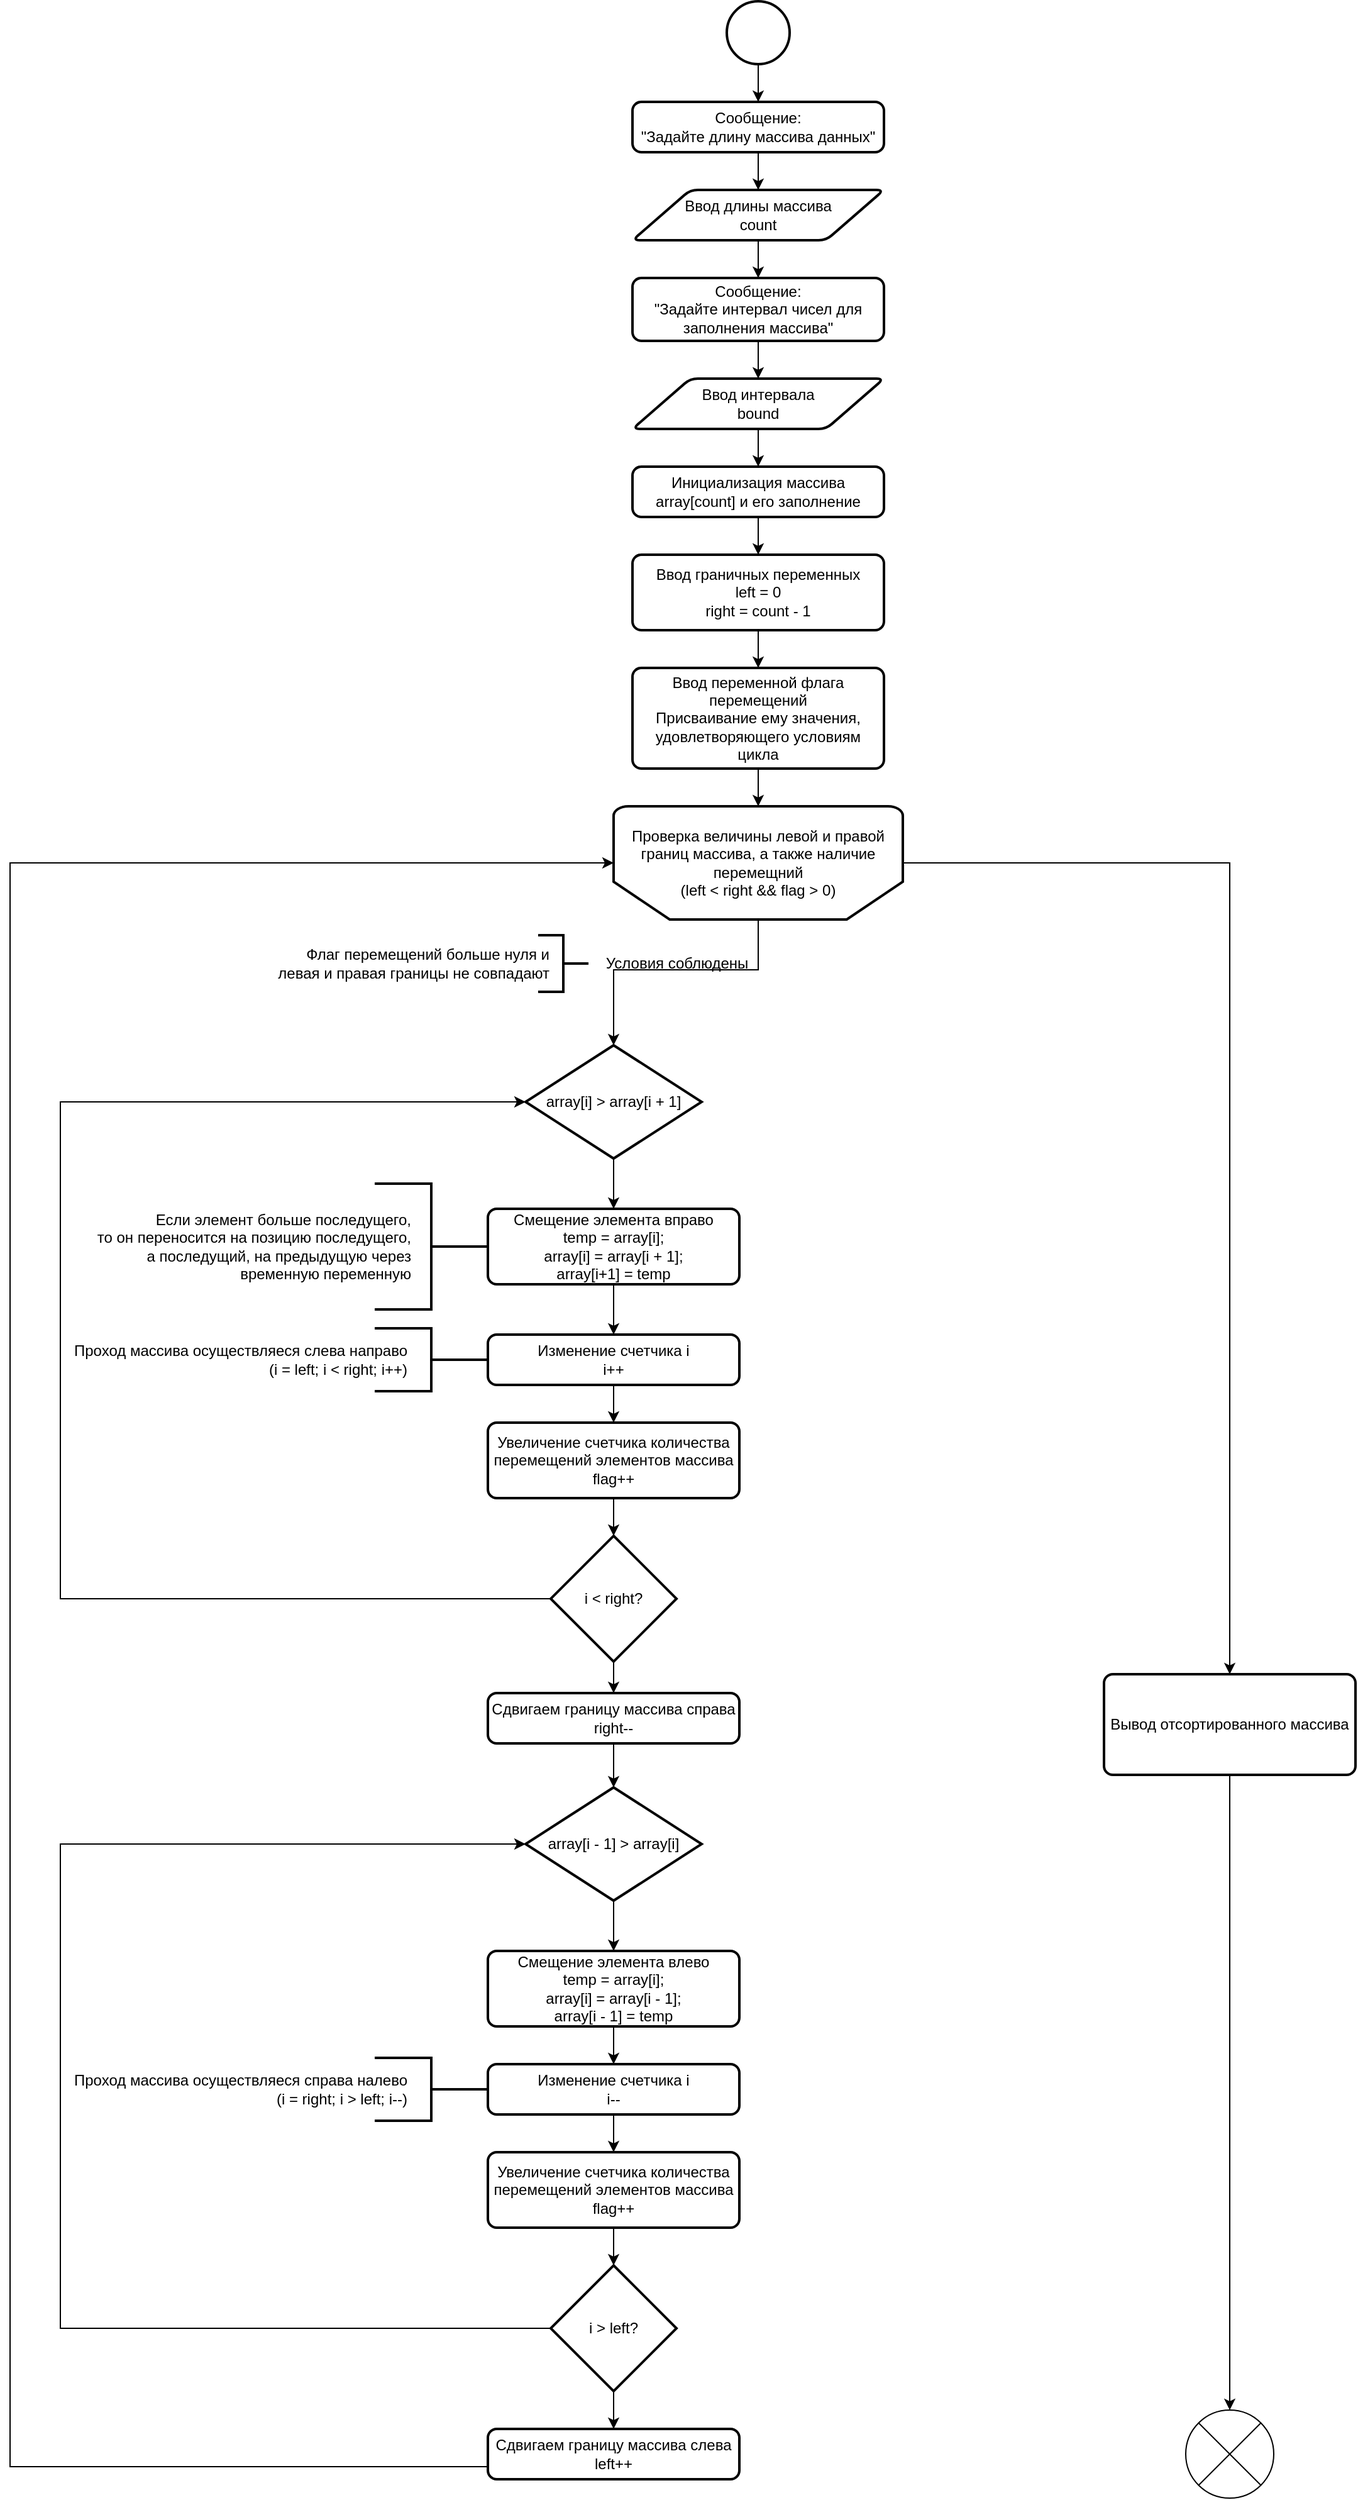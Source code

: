 <mxfile version="28.1.2">
  <diagram name="Страница — 1" id="BjMsGFofKaV-3vp28UVl">
    <mxGraphModel dx="4591" dy="5005" grid="1" gridSize="10" guides="1" tooltips="1" connect="1" arrows="1" fold="1" page="1" pageScale="1" pageWidth="1654" pageHeight="2336" math="0" shadow="0">
      <root>
        <mxCell id="0" />
        <mxCell id="1" parent="0" />
        <mxCell id="FA9FgQIWrgte8bPHiNqD-3" style="edgeStyle=orthogonalEdgeStyle;rounded=0;orthogonalLoop=1;jettySize=auto;html=1;exitX=0.5;exitY=1;exitDx=0;exitDy=0;exitPerimeter=0;entryX=0.5;entryY=0;entryDx=0;entryDy=0;" edge="1" parent="1" source="FA9FgQIWrgte8bPHiNqD-1" target="FA9FgQIWrgte8bPHiNqD-2">
          <mxGeometry relative="1" as="geometry" />
        </mxCell>
        <mxCell id="FA9FgQIWrgte8bPHiNqD-1" value="" style="strokeWidth=2;html=1;shape=mxgraph.flowchart.start_2;whiteSpace=wrap;" vertex="1" parent="1">
          <mxGeometry x="840" y="-2210" width="50" height="50" as="geometry" />
        </mxCell>
        <mxCell id="FA9FgQIWrgte8bPHiNqD-70" style="edgeStyle=orthogonalEdgeStyle;rounded=0;orthogonalLoop=1;jettySize=auto;html=1;exitX=0.5;exitY=1;exitDx=0;exitDy=0;entryX=0.5;entryY=0;entryDx=0;entryDy=0;" edge="1" parent="1" source="FA9FgQIWrgte8bPHiNqD-2" target="FA9FgQIWrgte8bPHiNqD-5">
          <mxGeometry relative="1" as="geometry" />
        </mxCell>
        <mxCell id="FA9FgQIWrgte8bPHiNqD-2" value="Сообщение:&lt;div&gt;&quot;Задайте длину массива данных&quot;&lt;/div&gt;" style="rounded=1;whiteSpace=wrap;html=1;absoluteArcSize=1;arcSize=14;strokeWidth=2;" vertex="1" parent="1">
          <mxGeometry x="765" y="-2130" width="200" height="40" as="geometry" />
        </mxCell>
        <mxCell id="FA9FgQIWrgte8bPHiNqD-71" style="edgeStyle=orthogonalEdgeStyle;rounded=0;orthogonalLoop=1;jettySize=auto;html=1;exitX=0.5;exitY=1;exitDx=0;exitDy=0;entryX=0.5;entryY=0;entryDx=0;entryDy=0;" edge="1" parent="1" source="FA9FgQIWrgte8bPHiNqD-5" target="FA9FgQIWrgte8bPHiNqD-9">
          <mxGeometry relative="1" as="geometry" />
        </mxCell>
        <mxCell id="FA9FgQIWrgte8bPHiNqD-5" value="Ввод длины массива&lt;div&gt;count&lt;/div&gt;" style="shape=parallelogram;html=1;strokeWidth=2;perimeter=parallelogramPerimeter;whiteSpace=wrap;rounded=1;arcSize=12;size=0.23;" vertex="1" parent="1">
          <mxGeometry x="765" y="-2060" width="200" height="40" as="geometry" />
        </mxCell>
        <mxCell id="FA9FgQIWrgte8bPHiNqD-74" style="edgeStyle=orthogonalEdgeStyle;rounded=0;orthogonalLoop=1;jettySize=auto;html=1;exitX=0.5;exitY=1;exitDx=0;exitDy=0;entryX=0.5;entryY=0;entryDx=0;entryDy=0;" edge="1" parent="1" source="FA9FgQIWrgte8bPHiNqD-7" target="FA9FgQIWrgte8bPHiNqD-45">
          <mxGeometry relative="1" as="geometry" />
        </mxCell>
        <mxCell id="FA9FgQIWrgte8bPHiNqD-7" value="Инициализация массива&lt;div&gt;array[count] и его заполнение&lt;/div&gt;" style="rounded=1;whiteSpace=wrap;html=1;absoluteArcSize=1;arcSize=14;strokeWidth=2;" vertex="1" parent="1">
          <mxGeometry x="765" y="-1840" width="200" height="40" as="geometry" />
        </mxCell>
        <mxCell id="FA9FgQIWrgte8bPHiNqD-72" style="edgeStyle=orthogonalEdgeStyle;rounded=0;orthogonalLoop=1;jettySize=auto;html=1;exitX=0.5;exitY=1;exitDx=0;exitDy=0;entryX=0.5;entryY=0;entryDx=0;entryDy=0;" edge="1" parent="1" source="FA9FgQIWrgte8bPHiNqD-9" target="FA9FgQIWrgte8bPHiNqD-10">
          <mxGeometry relative="1" as="geometry" />
        </mxCell>
        <mxCell id="FA9FgQIWrgte8bPHiNqD-9" value="Сообщение:&lt;div&gt;&quot;Задайте интервал чисел для заполнения массива&quot;&lt;/div&gt;" style="rounded=1;whiteSpace=wrap;html=1;absoluteArcSize=1;arcSize=14;strokeWidth=2;" vertex="1" parent="1">
          <mxGeometry x="765" y="-1990" width="200" height="50" as="geometry" />
        </mxCell>
        <mxCell id="FA9FgQIWrgte8bPHiNqD-73" style="edgeStyle=orthogonalEdgeStyle;rounded=0;orthogonalLoop=1;jettySize=auto;html=1;exitX=0.5;exitY=1;exitDx=0;exitDy=0;entryX=0.5;entryY=0;entryDx=0;entryDy=0;" edge="1" parent="1" source="FA9FgQIWrgte8bPHiNqD-10" target="FA9FgQIWrgte8bPHiNqD-7">
          <mxGeometry relative="1" as="geometry" />
        </mxCell>
        <mxCell id="FA9FgQIWrgte8bPHiNqD-10" value="Ввод интервала&lt;div&gt;bound&lt;/div&gt;" style="shape=parallelogram;html=1;strokeWidth=2;perimeter=parallelogramPerimeter;whiteSpace=wrap;rounded=1;arcSize=12;size=0.23;" vertex="1" parent="1">
          <mxGeometry x="765" y="-1910" width="200" height="40" as="geometry" />
        </mxCell>
        <mxCell id="FA9FgQIWrgte8bPHiNqD-57" style="edgeStyle=orthogonalEdgeStyle;rounded=0;orthogonalLoop=1;jettySize=auto;html=1;exitX=0.5;exitY=1;exitDx=0;exitDy=0;exitPerimeter=0;entryX=0.5;entryY=0;entryDx=0;entryDy=0;" edge="1" parent="1" source="FA9FgQIWrgte8bPHiNqD-11" target="FA9FgQIWrgte8bPHiNqD-12">
          <mxGeometry relative="1" as="geometry" />
        </mxCell>
        <mxCell id="FA9FgQIWrgte8bPHiNqD-11" value="array[i] &amp;gt; array[i + 1]" style="strokeWidth=2;html=1;shape=mxgraph.flowchart.decision;whiteSpace=wrap;" vertex="1" parent="1">
          <mxGeometry x="680" y="-1380" width="140" height="90" as="geometry" />
        </mxCell>
        <mxCell id="FA9FgQIWrgte8bPHiNqD-20" style="edgeStyle=orthogonalEdgeStyle;rounded=0;orthogonalLoop=1;jettySize=auto;html=1;exitX=0.5;exitY=1;exitDx=0;exitDy=0;entryX=0.5;entryY=0;entryDx=0;entryDy=0;" edge="1" parent="1" source="FA9FgQIWrgte8bPHiNqD-12" target="FA9FgQIWrgte8bPHiNqD-18">
          <mxGeometry relative="1" as="geometry" />
        </mxCell>
        <mxCell id="FA9FgQIWrgte8bPHiNqD-12" value="Смещение элемента вправо&lt;div&gt;temp = array[i];&lt;/div&gt;&lt;div&gt;array[i] = array[i + 1];&lt;/div&gt;&lt;div&gt;array[i+1] = temp&lt;/div&gt;" style="rounded=1;whiteSpace=wrap;html=1;absoluteArcSize=1;arcSize=14;strokeWidth=2;" vertex="1" parent="1">
          <mxGeometry x="650" y="-1250" width="200" height="60" as="geometry" />
        </mxCell>
        <mxCell id="FA9FgQIWrgte8bPHiNqD-13" value="Вывод отсортированного массива" style="rounded=1;whiteSpace=wrap;html=1;absoluteArcSize=1;arcSize=14;strokeWidth=2;" vertex="1" parent="1">
          <mxGeometry x="1140" y="-880" width="200" height="80" as="geometry" />
        </mxCell>
        <mxCell id="FA9FgQIWrgte8bPHiNqD-16" value="Если элемент больше последущего,&lt;div&gt;то он переносится на позицию последущего,&lt;/div&gt;&lt;div&gt;а последущий, на предыдущую через&lt;/div&gt;&lt;div style=&quot;&quot;&gt;временную переменную&lt;/div&gt;" style="text;html=1;align=right;verticalAlign=middle;resizable=0;points=[];autosize=1;strokeColor=none;fillColor=none;" vertex="1" parent="1">
          <mxGeometry x="320" y="-1255" width="270" height="70" as="geometry" />
        </mxCell>
        <mxCell id="FA9FgQIWrgte8bPHiNqD-17" value="" style="strokeWidth=2;html=1;shape=mxgraph.flowchart.annotation_2;align=left;labelPosition=right;pointerEvents=1;flipH=1;" vertex="1" parent="1">
          <mxGeometry x="560" y="-1270" width="90" height="100" as="geometry" />
        </mxCell>
        <mxCell id="FA9FgQIWrgte8bPHiNqD-27" style="edgeStyle=orthogonalEdgeStyle;rounded=0;orthogonalLoop=1;jettySize=auto;html=1;exitX=0.5;exitY=1;exitDx=0;exitDy=0;entryX=0.5;entryY=0;entryDx=0;entryDy=0;" edge="1" parent="1" source="FA9FgQIWrgte8bPHiNqD-18" target="FA9FgQIWrgte8bPHiNqD-24">
          <mxGeometry relative="1" as="geometry" />
        </mxCell>
        <mxCell id="FA9FgQIWrgte8bPHiNqD-18" value="Изменение счетчика i&lt;div&gt;i++&lt;/div&gt;" style="rounded=1;whiteSpace=wrap;html=1;absoluteArcSize=1;arcSize=14;strokeWidth=2;" vertex="1" parent="1">
          <mxGeometry x="650" y="-1150" width="200" height="40" as="geometry" />
        </mxCell>
        <mxCell id="FA9FgQIWrgte8bPHiNqD-56" style="edgeStyle=orthogonalEdgeStyle;rounded=0;orthogonalLoop=1;jettySize=auto;html=1;exitX=0.5;exitY=1;exitDx=0;exitDy=0;exitPerimeter=0;entryX=0.5;entryY=0;entryDx=0;entryDy=0;" edge="1" parent="1" source="FA9FgQIWrgte8bPHiNqD-21" target="FA9FgQIWrgte8bPHiNqD-32">
          <mxGeometry relative="1" as="geometry" />
        </mxCell>
        <mxCell id="FA9FgQIWrgte8bPHiNqD-21" value="i &amp;lt; right?" style="strokeWidth=2;html=1;shape=mxgraph.flowchart.decision;whiteSpace=wrap;" vertex="1" parent="1">
          <mxGeometry x="700" y="-990" width="100" height="100" as="geometry" />
        </mxCell>
        <mxCell id="FA9FgQIWrgte8bPHiNqD-24" value="Увеличение счетчика количества&lt;div&gt;перемещений элементов массива&lt;/div&gt;&lt;div&gt;flag++&lt;/div&gt;" style="rounded=1;whiteSpace=wrap;html=1;absoluteArcSize=1;arcSize=14;strokeWidth=2;" vertex="1" parent="1">
          <mxGeometry x="650" y="-1080" width="200" height="60" as="geometry" />
        </mxCell>
        <mxCell id="FA9FgQIWrgte8bPHiNqD-26" style="edgeStyle=orthogonalEdgeStyle;rounded=0;orthogonalLoop=1;jettySize=auto;html=1;exitX=0;exitY=0.5;exitDx=0;exitDy=0;exitPerimeter=0;entryX=0;entryY=0.5;entryDx=0;entryDy=0;entryPerimeter=0;" edge="1" parent="1" source="FA9FgQIWrgte8bPHiNqD-21" target="FA9FgQIWrgte8bPHiNqD-11">
          <mxGeometry relative="1" as="geometry">
            <Array as="points">
              <mxPoint x="310" y="-940" />
              <mxPoint x="310" y="-1335" />
            </Array>
          </mxGeometry>
        </mxCell>
        <mxCell id="FA9FgQIWrgte8bPHiNqD-28" style="edgeStyle=orthogonalEdgeStyle;rounded=0;orthogonalLoop=1;jettySize=auto;html=1;exitX=0.5;exitY=1;exitDx=0;exitDy=0;entryX=0.5;entryY=0;entryDx=0;entryDy=0;entryPerimeter=0;" edge="1" parent="1" source="FA9FgQIWrgte8bPHiNqD-24" target="FA9FgQIWrgte8bPHiNqD-21">
          <mxGeometry relative="1" as="geometry" />
        </mxCell>
        <mxCell id="FA9FgQIWrgte8bPHiNqD-64" style="edgeStyle=orthogonalEdgeStyle;rounded=0;orthogonalLoop=1;jettySize=auto;html=1;exitX=1;exitY=0.5;exitDx=0;exitDy=0;exitPerimeter=0;entryX=0.5;entryY=0;entryDx=0;entryDy=0;" edge="1" parent="1" source="FA9FgQIWrgte8bPHiNqD-30" target="FA9FgQIWrgte8bPHiNqD-13">
          <mxGeometry relative="1" as="geometry" />
        </mxCell>
        <mxCell id="FA9FgQIWrgte8bPHiNqD-30" value="Проверка величины левой и правой границ массива, а также наличие перемещний&lt;div&gt;(left &amp;lt; right &amp;amp;&amp;amp; flag &amp;gt; 0)&lt;/div&gt;" style="strokeWidth=2;html=1;shape=mxgraph.flowchart.loop_limit;whiteSpace=wrap;flipH=0;flipV=1;" vertex="1" parent="1">
          <mxGeometry x="750" y="-1570" width="230" height="90" as="geometry" />
        </mxCell>
        <mxCell id="FA9FgQIWrgte8bPHiNqD-32" value="Сдвигаем границу массива справа&lt;div&gt;right--&lt;/div&gt;" style="rounded=1;whiteSpace=wrap;html=1;absoluteArcSize=1;arcSize=14;strokeWidth=2;" vertex="1" parent="1">
          <mxGeometry x="650" y="-865" width="200" height="40" as="geometry" />
        </mxCell>
        <mxCell id="FA9FgQIWrgte8bPHiNqD-43" style="edgeStyle=orthogonalEdgeStyle;rounded=0;orthogonalLoop=1;jettySize=auto;html=1;exitX=0.5;exitY=1;exitDx=0;exitDy=0;exitPerimeter=0;entryX=0.5;entryY=0;entryDx=0;entryDy=0;" edge="1" parent="1" source="FA9FgQIWrgte8bPHiNqD-34" target="FA9FgQIWrgte8bPHiNqD-35">
          <mxGeometry relative="1" as="geometry" />
        </mxCell>
        <mxCell id="FA9FgQIWrgte8bPHiNqD-34" value="array[i - 1] &amp;gt; array[i]" style="strokeWidth=2;html=1;shape=mxgraph.flowchart.decision;whiteSpace=wrap;" vertex="1" parent="1">
          <mxGeometry x="680" y="-790" width="140" height="90" as="geometry" />
        </mxCell>
        <mxCell id="FA9FgQIWrgte8bPHiNqD-44" style="edgeStyle=orthogonalEdgeStyle;rounded=0;orthogonalLoop=1;jettySize=auto;html=1;exitX=0.5;exitY=1;exitDx=0;exitDy=0;entryX=0.5;entryY=0;entryDx=0;entryDy=0;" edge="1" parent="1" source="FA9FgQIWrgte8bPHiNqD-35" target="FA9FgQIWrgte8bPHiNqD-36">
          <mxGeometry relative="1" as="geometry" />
        </mxCell>
        <mxCell id="FA9FgQIWrgte8bPHiNqD-35" value="Смещение элемента влево&lt;div&gt;temp = array[i];&lt;/div&gt;&lt;div&gt;array[i] = array[i - 1];&lt;/div&gt;&lt;div&gt;array[i - 1] = temp&lt;/div&gt;" style="rounded=1;whiteSpace=wrap;html=1;absoluteArcSize=1;arcSize=14;strokeWidth=2;" vertex="1" parent="1">
          <mxGeometry x="650" y="-660" width="200" height="60" as="geometry" />
        </mxCell>
        <mxCell id="FA9FgQIWrgte8bPHiNqD-50" style="edgeStyle=orthogonalEdgeStyle;rounded=0;orthogonalLoop=1;jettySize=auto;html=1;exitX=0.5;exitY=1;exitDx=0;exitDy=0;entryX=0.5;entryY=0;entryDx=0;entryDy=0;" edge="1" parent="1" source="FA9FgQIWrgte8bPHiNqD-36" target="FA9FgQIWrgte8bPHiNqD-49">
          <mxGeometry relative="1" as="geometry" />
        </mxCell>
        <mxCell id="FA9FgQIWrgte8bPHiNqD-36" value="Изменение счетчика i&lt;div&gt;i--&lt;/div&gt;" style="rounded=1;whiteSpace=wrap;html=1;absoluteArcSize=1;arcSize=14;strokeWidth=2;" vertex="1" parent="1">
          <mxGeometry x="650" y="-570" width="200" height="40" as="geometry" />
        </mxCell>
        <mxCell id="FA9FgQIWrgte8bPHiNqD-37" value="" style="strokeWidth=2;html=1;shape=mxgraph.flowchart.annotation_2;align=left;labelPosition=right;pointerEvents=1;flipH=1;" vertex="1" parent="1">
          <mxGeometry x="560" y="-1155" width="90" height="50" as="geometry" />
        </mxCell>
        <mxCell id="FA9FgQIWrgte8bPHiNqD-39" value="Проход массива осуществляеся слева направо&lt;div&gt;(i = left; i &amp;lt; right; i++)&lt;/div&gt;" style="text;html=1;align=right;verticalAlign=middle;resizable=0;points=[];autosize=1;strokeColor=none;fillColor=none;" vertex="1" parent="1">
          <mxGeometry x="297" y="-1150" width="290" height="40" as="geometry" />
        </mxCell>
        <mxCell id="FA9FgQIWrgte8bPHiNqD-40" value="" style="strokeWidth=2;html=1;shape=mxgraph.flowchart.annotation_2;align=left;labelPosition=right;pointerEvents=1;flipH=1;" vertex="1" parent="1">
          <mxGeometry x="560" y="-575" width="90" height="50" as="geometry" />
        </mxCell>
        <mxCell id="FA9FgQIWrgte8bPHiNqD-41" value="Проход массива осуществляеся справа налево&lt;div&gt;(i = right; i &amp;gt; left; i--)&lt;/div&gt;" style="text;html=1;align=right;verticalAlign=middle;resizable=0;points=[];autosize=1;strokeColor=none;fillColor=none;" vertex="1" parent="1">
          <mxGeometry x="297" y="-570" width="290" height="40" as="geometry" />
        </mxCell>
        <mxCell id="FA9FgQIWrgte8bPHiNqD-42" style="edgeStyle=orthogonalEdgeStyle;rounded=0;orthogonalLoop=1;jettySize=auto;html=1;exitX=0.5;exitY=1;exitDx=0;exitDy=0;entryX=0.5;entryY=0;entryDx=0;entryDy=0;entryPerimeter=0;" edge="1" parent="1" source="FA9FgQIWrgte8bPHiNqD-32" target="FA9FgQIWrgte8bPHiNqD-34">
          <mxGeometry relative="1" as="geometry" />
        </mxCell>
        <mxCell id="FA9FgQIWrgte8bPHiNqD-75" style="edgeStyle=orthogonalEdgeStyle;rounded=0;orthogonalLoop=1;jettySize=auto;html=1;exitX=0.5;exitY=1;exitDx=0;exitDy=0;entryX=0.5;entryY=0;entryDx=0;entryDy=0;" edge="1" parent="1" source="FA9FgQIWrgte8bPHiNqD-45" target="FA9FgQIWrgte8bPHiNqD-69">
          <mxGeometry relative="1" as="geometry" />
        </mxCell>
        <mxCell id="FA9FgQIWrgte8bPHiNqD-45" value="Ввод граничных переменных&lt;div&gt;left = 0&lt;/div&gt;&lt;div&gt;right = count - 1&lt;/div&gt;" style="rounded=1;whiteSpace=wrap;html=1;absoluteArcSize=1;arcSize=14;strokeWidth=2;" vertex="1" parent="1">
          <mxGeometry x="765" y="-1770" width="200" height="60" as="geometry" />
        </mxCell>
        <mxCell id="FA9FgQIWrgte8bPHiNqD-59" style="edgeStyle=orthogonalEdgeStyle;rounded=0;orthogonalLoop=1;jettySize=auto;html=1;exitX=0.5;exitY=1;exitDx=0;exitDy=0;exitPerimeter=0;entryX=0.5;entryY=0;entryDx=0;entryDy=0;" edge="1" parent="1" source="FA9FgQIWrgte8bPHiNqD-46" target="FA9FgQIWrgte8bPHiNqD-58">
          <mxGeometry relative="1" as="geometry" />
        </mxCell>
        <mxCell id="FA9FgQIWrgte8bPHiNqD-46" value="i &amp;gt; left?" style="strokeWidth=2;html=1;shape=mxgraph.flowchart.decision;whiteSpace=wrap;" vertex="1" parent="1">
          <mxGeometry x="700" y="-410" width="100" height="100" as="geometry" />
        </mxCell>
        <mxCell id="FA9FgQIWrgte8bPHiNqD-47" style="edgeStyle=orthogonalEdgeStyle;rounded=0;orthogonalLoop=1;jettySize=auto;html=1;exitX=0;exitY=0.5;exitDx=0;exitDy=0;exitPerimeter=0;entryX=0;entryY=0.5;entryDx=0;entryDy=0;entryPerimeter=0;" edge="1" parent="1" source="FA9FgQIWrgte8bPHiNqD-46" target="FA9FgQIWrgte8bPHiNqD-34">
          <mxGeometry relative="1" as="geometry">
            <Array as="points">
              <mxPoint x="310" y="-360" />
              <mxPoint x="310" y="-745" />
            </Array>
          </mxGeometry>
        </mxCell>
        <mxCell id="FA9FgQIWrgte8bPHiNqD-49" value="Увеличение счетчика количества&lt;div&gt;перемещений элементов массива&lt;/div&gt;&lt;div&gt;flag++&lt;/div&gt;" style="rounded=1;whiteSpace=wrap;html=1;absoluteArcSize=1;arcSize=14;strokeWidth=2;" vertex="1" parent="1">
          <mxGeometry x="650" y="-500" width="200" height="60" as="geometry" />
        </mxCell>
        <mxCell id="FA9FgQIWrgte8bPHiNqD-51" style="edgeStyle=orthogonalEdgeStyle;rounded=0;orthogonalLoop=1;jettySize=auto;html=1;exitX=0.5;exitY=1;exitDx=0;exitDy=0;entryX=0.5;entryY=0;entryDx=0;entryDy=0;entryPerimeter=0;" edge="1" parent="1" source="FA9FgQIWrgte8bPHiNqD-49" target="FA9FgQIWrgte8bPHiNqD-46">
          <mxGeometry relative="1" as="geometry" />
        </mxCell>
        <mxCell id="FA9FgQIWrgte8bPHiNqD-58" value="Сдвигаем границу массива слева&lt;div&gt;left++&lt;/div&gt;" style="rounded=1;whiteSpace=wrap;html=1;absoluteArcSize=1;arcSize=14;strokeWidth=2;" vertex="1" parent="1">
          <mxGeometry x="650" y="-280" width="200" height="40" as="geometry" />
        </mxCell>
        <mxCell id="FA9FgQIWrgte8bPHiNqD-60" style="edgeStyle=orthogonalEdgeStyle;rounded=0;orthogonalLoop=1;jettySize=auto;html=1;exitX=0;exitY=0.5;exitDx=0;exitDy=0;entryX=0;entryY=0.5;entryDx=0;entryDy=0;entryPerimeter=0;" edge="1" parent="1" source="FA9FgQIWrgte8bPHiNqD-58" target="FA9FgQIWrgte8bPHiNqD-30">
          <mxGeometry relative="1" as="geometry">
            <mxPoint x="730" y="-1530" as="targetPoint" />
            <Array as="points">
              <mxPoint x="650" y="-250" />
              <mxPoint x="270" y="-250" />
              <mxPoint x="270" y="-1525" />
            </Array>
          </mxGeometry>
        </mxCell>
        <mxCell id="FA9FgQIWrgte8bPHiNqD-62" style="edgeStyle=orthogonalEdgeStyle;rounded=0;orthogonalLoop=1;jettySize=auto;html=1;entryX=0.5;entryY=0;entryDx=0;entryDy=0;entryPerimeter=0;exitX=0.5;exitY=0;exitDx=0;exitDy=0;exitPerimeter=0;" edge="1" parent="1" source="FA9FgQIWrgte8bPHiNqD-30" target="FA9FgQIWrgte8bPHiNqD-11">
          <mxGeometry relative="1" as="geometry">
            <mxPoint x="865" y="-1470" as="sourcePoint" />
            <Array as="points">
              <mxPoint x="865" y="-1440" />
              <mxPoint x="750" y="-1440" />
            </Array>
          </mxGeometry>
        </mxCell>
        <mxCell id="FA9FgQIWrgte8bPHiNqD-63" value="Условия соблюдены" style="text;html=1;align=center;verticalAlign=middle;resizable=0;points=[];autosize=1;strokeColor=none;fillColor=none;" vertex="1" parent="1">
          <mxGeometry x="730" y="-1460" width="140" height="30" as="geometry" />
        </mxCell>
        <mxCell id="FA9FgQIWrgte8bPHiNqD-65" value="Флаг перемещений больше нуля&amp;nbsp;&lt;span style=&quot;background-color: transparent; color: light-dark(rgb(0, 0, 0), rgb(255, 255, 255));&quot;&gt;и&lt;/span&gt;&lt;div&gt;левая и правая границы не совпадают&lt;/div&gt;" style="text;html=1;align=right;verticalAlign=middle;resizable=0;points=[];autosize=1;strokeColor=none;fillColor=none;rotation=0;" vertex="1" parent="1">
          <mxGeometry x="460" y="-1465" width="240" height="40" as="geometry" />
        </mxCell>
        <mxCell id="FA9FgQIWrgte8bPHiNqD-66" value="" style="strokeWidth=2;html=1;shape=mxgraph.flowchart.annotation_2;align=left;labelPosition=right;pointerEvents=1;rotation=-180;" vertex="1" parent="1">
          <mxGeometry x="690" y="-1467.5" width="40" height="45" as="geometry" />
        </mxCell>
        <mxCell id="FA9FgQIWrgte8bPHiNqD-67" value="" style="verticalLabelPosition=bottom;verticalAlign=top;html=1;shape=mxgraph.flowchart.or;" vertex="1" parent="1">
          <mxGeometry x="1205" y="-295" width="70" height="70" as="geometry" />
        </mxCell>
        <mxCell id="FA9FgQIWrgte8bPHiNqD-68" style="edgeStyle=orthogonalEdgeStyle;rounded=0;orthogonalLoop=1;jettySize=auto;html=1;exitX=0.5;exitY=1;exitDx=0;exitDy=0;entryX=0.5;entryY=0;entryDx=0;entryDy=0;entryPerimeter=0;" edge="1" parent="1" source="FA9FgQIWrgte8bPHiNqD-13" target="FA9FgQIWrgte8bPHiNqD-67">
          <mxGeometry relative="1" as="geometry" />
        </mxCell>
        <mxCell id="FA9FgQIWrgte8bPHiNqD-69" value="Ввод переменной флага перемещений&lt;div&gt;Присваивание ему значения, удовлетворяющего условиям цикла&lt;/div&gt;" style="rounded=1;whiteSpace=wrap;html=1;absoluteArcSize=1;arcSize=14;strokeWidth=2;" vertex="1" parent="1">
          <mxGeometry x="765" y="-1680" width="200" height="80" as="geometry" />
        </mxCell>
        <mxCell id="FA9FgQIWrgte8bPHiNqD-76" style="edgeStyle=orthogonalEdgeStyle;rounded=0;orthogonalLoop=1;jettySize=auto;html=1;exitX=0.5;exitY=1;exitDx=0;exitDy=0;entryX=0.5;entryY=1;entryDx=0;entryDy=0;entryPerimeter=0;" edge="1" parent="1" source="FA9FgQIWrgte8bPHiNqD-69" target="FA9FgQIWrgte8bPHiNqD-30">
          <mxGeometry relative="1" as="geometry" />
        </mxCell>
      </root>
    </mxGraphModel>
  </diagram>
</mxfile>
